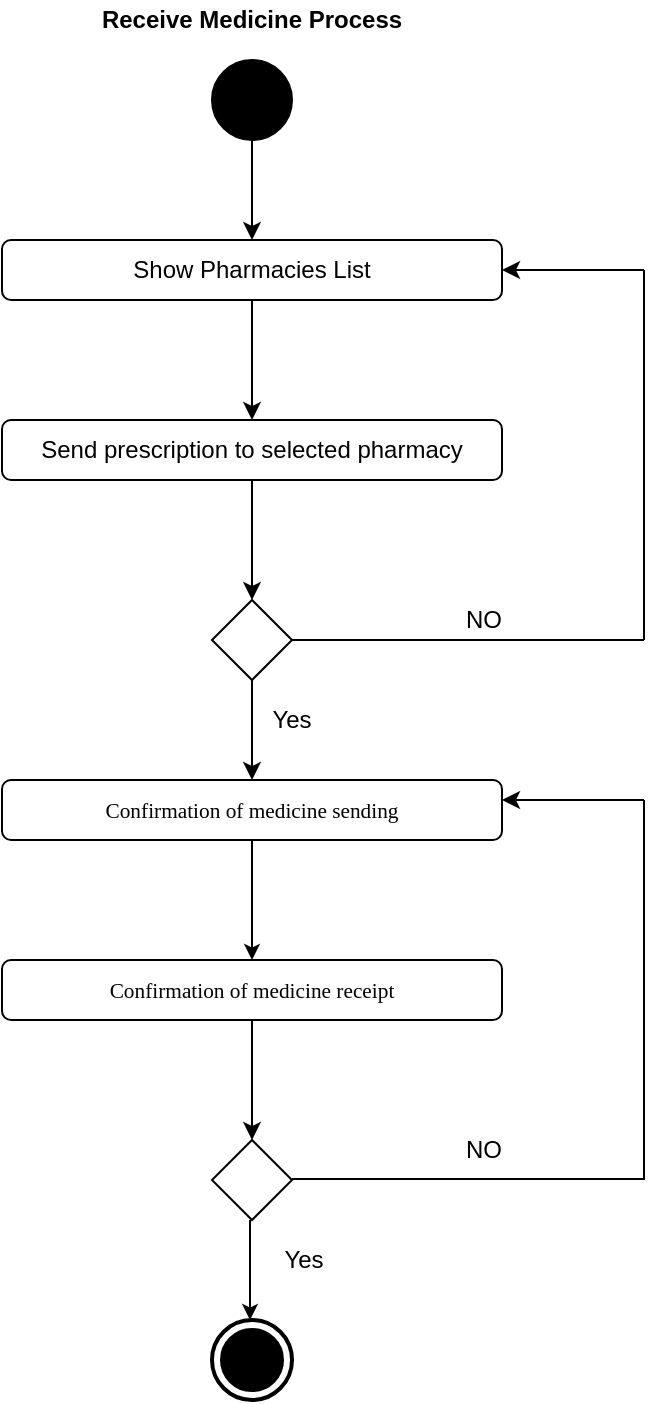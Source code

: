 <mxfile version="14.0.3" type="device"><diagram id="TMBdp7LEYzGwSrADWO77" name="Page-1"><mxGraphModel dx="1422" dy="794" grid="1" gridSize="10" guides="1" tooltips="1" connect="1" arrows="1" fold="1" page="1" pageScale="1" pageWidth="827" pageHeight="1169" math="0" shadow="0"><root><mxCell id="0"/><mxCell id="1" parent="0"/><mxCell id="4MYc0l9MxjUNbjL5mXXq-1" value="" style="verticalLabelPosition=bottom;verticalAlign=top;html=1;shape=mxgraph.flowchart.on-page_reference;align=center;fillColor=#000000;" vertex="1" parent="1"><mxGeometry x="394" y="40" width="40" height="40" as="geometry"/></mxCell><mxCell id="4MYc0l9MxjUNbjL5mXXq-2" value="" style="endArrow=classic;html=1;strokeWidth=1;align=center;exitX=0.5;exitY=1;exitDx=0;exitDy=0;exitPerimeter=0;" edge="1" parent="1" source="4MYc0l9MxjUNbjL5mXXq-1"><mxGeometry width="50" height="50" relative="1" as="geometry"><mxPoint x="390" y="300" as="sourcePoint"/><mxPoint x="414" y="130" as="targetPoint"/></mxGeometry></mxCell><mxCell id="4MYc0l9MxjUNbjL5mXXq-3" value="Show Pharmacies List" style="rounded=1;whiteSpace=wrap;html=1;align=center;fillColor=#FFFFFF;" vertex="1" parent="1"><mxGeometry x="289" y="130" width="250" height="30" as="geometry"/></mxCell><mxCell id="4MYc0l9MxjUNbjL5mXXq-4" value="" style="endArrow=classic;html=1;strokeWidth=1;align=center;exitX=0.5;exitY=1;exitDx=0;exitDy=0;exitPerimeter=0;" edge="1" parent="1" source="4MYc0l9MxjUNbjL5mXXq-3"><mxGeometry width="50" height="50" relative="1" as="geometry"><mxPoint x="414" y="170" as="sourcePoint"/><mxPoint x="414" y="220" as="targetPoint"/></mxGeometry></mxCell><mxCell id="4MYc0l9MxjUNbjL5mXXq-5" value="Send prescription to selected pharmacy" style="rounded=1;whiteSpace=wrap;html=1;align=center;fillColor=#FFFFFF;" vertex="1" parent="1"><mxGeometry x="289" y="220" width="250" height="30" as="geometry"/></mxCell><mxCell id="4MYc0l9MxjUNbjL5mXXq-6" value="" style="endArrow=classic;html=1;strokeWidth=1;align=center;exitX=0.5;exitY=1;exitDx=0;exitDy=0;" edge="1" parent="1" source="4MYc0l9MxjUNbjL5mXXq-5"><mxGeometry width="50" height="50" relative="1" as="geometry"><mxPoint x="414" y="260" as="sourcePoint"/><mxPoint x="414" y="310" as="targetPoint"/></mxGeometry></mxCell><mxCell id="4MYc0l9MxjUNbjL5mXXq-7" value="" style="rhombus;whiteSpace=wrap;html=1;fillColor=#FFFFFF;align=center;" vertex="1" parent="1"><mxGeometry x="394" y="310" width="40" height="40" as="geometry"/></mxCell><mxCell id="4MYc0l9MxjUNbjL5mXXq-8" value="" style="endArrow=none;html=1;strokeWidth=1;align=center;exitX=1;exitY=0.5;exitDx=0;exitDy=0;" edge="1" parent="1" source="4MYc0l9MxjUNbjL5mXXq-7"><mxGeometry width="50" height="50" relative="1" as="geometry"><mxPoint x="390" y="300" as="sourcePoint"/><mxPoint x="610" y="330" as="targetPoint"/><Array as="points"><mxPoint x="520" y="330"/></Array></mxGeometry></mxCell><mxCell id="4MYc0l9MxjUNbjL5mXXq-9" value="" style="endArrow=none;html=1;strokeWidth=1;align=center;" edge="1" parent="1"><mxGeometry width="50" height="50" relative="1" as="geometry"><mxPoint x="610" y="330" as="sourcePoint"/><mxPoint x="610" y="145" as="targetPoint"/></mxGeometry></mxCell><mxCell id="4MYc0l9MxjUNbjL5mXXq-10" value="" style="endArrow=classic;html=1;strokeWidth=1;align=center;entryX=1;entryY=0.5;entryDx=0;entryDy=0;" edge="1" parent="1" target="4MYc0l9MxjUNbjL5mXXq-3"><mxGeometry width="50" height="50" relative="1" as="geometry"><mxPoint x="610" y="145" as="sourcePoint"/><mxPoint x="440" y="250" as="targetPoint"/></mxGeometry></mxCell><mxCell id="4MYc0l9MxjUNbjL5mXXq-11" value="NO" style="text;html=1;strokeColor=none;fillColor=none;align=center;verticalAlign=middle;whiteSpace=wrap;rounded=0;" vertex="1" parent="1"><mxGeometry x="510" y="310" width="40" height="20" as="geometry"/></mxCell><mxCell id="4MYc0l9MxjUNbjL5mXXq-12" value="" style="endArrow=classic;html=1;strokeWidth=1;align=center;exitX=0.5;exitY=1;exitDx=0;exitDy=0;exitPerimeter=0;" edge="1" parent="1"><mxGeometry width="50" height="50" relative="1" as="geometry"><mxPoint x="414" y="350" as="sourcePoint"/><mxPoint x="414" y="400" as="targetPoint"/></mxGeometry></mxCell><mxCell id="4MYc0l9MxjUNbjL5mXXq-13" value="" style="edgeStyle=orthogonalEdgeStyle;rounded=0;orthogonalLoop=1;jettySize=auto;html=1;startSize=6;endSize=5;strokeWidth=1;align=center;" edge="1" parent="1" source="4MYc0l9MxjUNbjL5mXXq-14" target="4MYc0l9MxjUNbjL5mXXq-16"><mxGeometry relative="1" as="geometry"/></mxCell><mxCell id="4MYc0l9MxjUNbjL5mXXq-14" value="&lt;font face=&quot;맑은 고딕&quot;&gt;&lt;span style=&quot;font-size: 10.667px&quot;&gt;Confirmation of medicine sending&lt;/span&gt;&lt;/font&gt;" style="rounded=1;whiteSpace=wrap;html=1;align=center;fillColor=#FFFFFF;" vertex="1" parent="1"><mxGeometry x="289" y="400" width="250" height="30" as="geometry"/></mxCell><mxCell id="4MYc0l9MxjUNbjL5mXXq-15" value="Yes" style="text;html=1;strokeColor=none;fillColor=none;align=center;verticalAlign=middle;whiteSpace=wrap;rounded=0;" vertex="1" parent="1"><mxGeometry x="414" y="360" width="40" height="20" as="geometry"/></mxCell><mxCell id="4MYc0l9MxjUNbjL5mXXq-16" value="&lt;span lang=&quot;EN-US&quot; style=&quot;font-size: 8.0pt ; font-family: &amp;#34;맑은 고딕&amp;#34;&quot;&gt;Confirmation of medicine receipt&lt;/span&gt;" style="rounded=1;whiteSpace=wrap;html=1;align=center;fillColor=#FFFFFF;" vertex="1" parent="1"><mxGeometry x="289" y="490" width="250" height="30" as="geometry"/></mxCell><mxCell id="4MYc0l9MxjUNbjL5mXXq-17" value="" style="endArrow=classic;html=1;strokeWidth=1;align=center;exitX=0.5;exitY=1;exitDx=0;exitDy=0;entryX=0.5;entryY=0;entryDx=0;entryDy=0;" edge="1" parent="1" source="4MYc0l9MxjUNbjL5mXXq-16" target="4MYc0l9MxjUNbjL5mXXq-18"><mxGeometry width="50" height="50" relative="1" as="geometry"><mxPoint x="413" y="530" as="sourcePoint"/><mxPoint x="413" y="580" as="targetPoint"/></mxGeometry></mxCell><mxCell id="4MYc0l9MxjUNbjL5mXXq-18" value="" style="rhombus;whiteSpace=wrap;html=1;fillColor=#FFFFFF;align=center;" vertex="1" parent="1"><mxGeometry x="394" y="580" width="40" height="40" as="geometry"/></mxCell><mxCell id="4MYc0l9MxjUNbjL5mXXq-19" value="" style="endArrow=none;html=1;strokeWidth=1;align=center;exitX=1;exitY=0.5;exitDx=0;exitDy=0;" edge="1" parent="1"><mxGeometry width="50" height="50" relative="1" as="geometry"><mxPoint x="434" y="599.5" as="sourcePoint"/><mxPoint x="610" y="599.5" as="targetPoint"/><Array as="points"><mxPoint x="520" y="599.5"/></Array></mxGeometry></mxCell><mxCell id="4MYc0l9MxjUNbjL5mXXq-20" value="" style="endArrow=none;html=1;strokeWidth=1;align=center;" edge="1" parent="1"><mxGeometry width="50" height="50" relative="1" as="geometry"><mxPoint x="610" y="600" as="sourcePoint"/><mxPoint x="610" y="410" as="targetPoint"/></mxGeometry></mxCell><mxCell id="4MYc0l9MxjUNbjL5mXXq-21" value="" style="endArrow=classic;html=1;strokeWidth=1;align=center;entryX=1;entryY=0.333;entryDx=0;entryDy=0;entryPerimeter=0;" edge="1" parent="1" target="4MYc0l9MxjUNbjL5mXXq-14"><mxGeometry width="50" height="50" relative="1" as="geometry"><mxPoint x="610" y="410" as="sourcePoint"/><mxPoint x="539" y="419.5" as="targetPoint"/></mxGeometry></mxCell><mxCell id="4MYc0l9MxjUNbjL5mXXq-22" value="NO" style="text;html=1;strokeColor=none;fillColor=none;align=center;verticalAlign=middle;whiteSpace=wrap;rounded=0;" vertex="1" parent="1"><mxGeometry x="510" y="575" width="40" height="20" as="geometry"/></mxCell><mxCell id="4MYc0l9MxjUNbjL5mXXq-23" value="Yes" style="text;html=1;strokeColor=none;fillColor=none;align=center;verticalAlign=middle;whiteSpace=wrap;rounded=0;" vertex="1" parent="1"><mxGeometry x="420" y="630" width="40" height="20" as="geometry"/></mxCell><mxCell id="4MYc0l9MxjUNbjL5mXXq-24" value="" style="edgeStyle=orthogonalEdgeStyle;rounded=0;orthogonalLoop=1;jettySize=auto;html=1;startSize=6;endSize=5;strokeWidth=1;align=center;" edge="1" parent="1"><mxGeometry relative="1" as="geometry"><mxPoint x="413" y="620" as="sourcePoint"/><mxPoint x="413" y="670" as="targetPoint"/></mxGeometry></mxCell><mxCell id="4MYc0l9MxjUNbjL5mXXq-25" value="" style="html=1;shape=mxgraph.sysml.actFinal;strokeWidth=2;verticalLabelPosition=bottom;verticalAlignment=top;fillColor=#FFFFFF;align=center;" vertex="1" parent="1"><mxGeometry x="394" y="670" width="40" height="40" as="geometry"/></mxCell><mxCell id="4MYc0l9MxjUNbjL5mXXq-26" value="&lt;b&gt;Receive Medicine Process&lt;/b&gt;" style="text;html=1;strokeColor=none;fillColor=none;align=center;verticalAlign=middle;whiteSpace=wrap;rounded=0;" vertex="1" parent="1"><mxGeometry x="317" y="10" width="194" height="20" as="geometry"/></mxCell></root></mxGraphModel></diagram></mxfile>